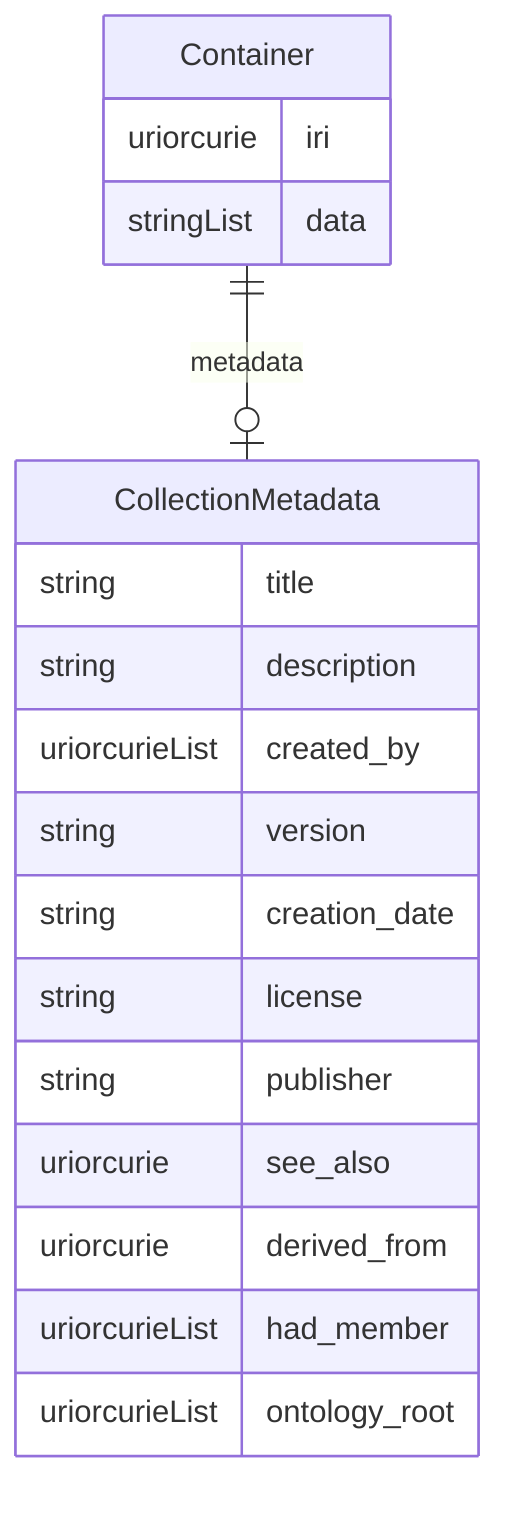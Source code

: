 erDiagram
Container {
    uriorcurie iri  
    stringList data  
}
CollectionMetadata {
    string title  
    string description  
    uriorcurieList created_by  
    string version  
    string creation_date  
    string license  
    string publisher  
    uriorcurie see_also  
    uriorcurie derived_from  
    uriorcurieList had_member  
    uriorcurieList ontology_root  
}

Container ||--|o CollectionMetadata : "metadata"